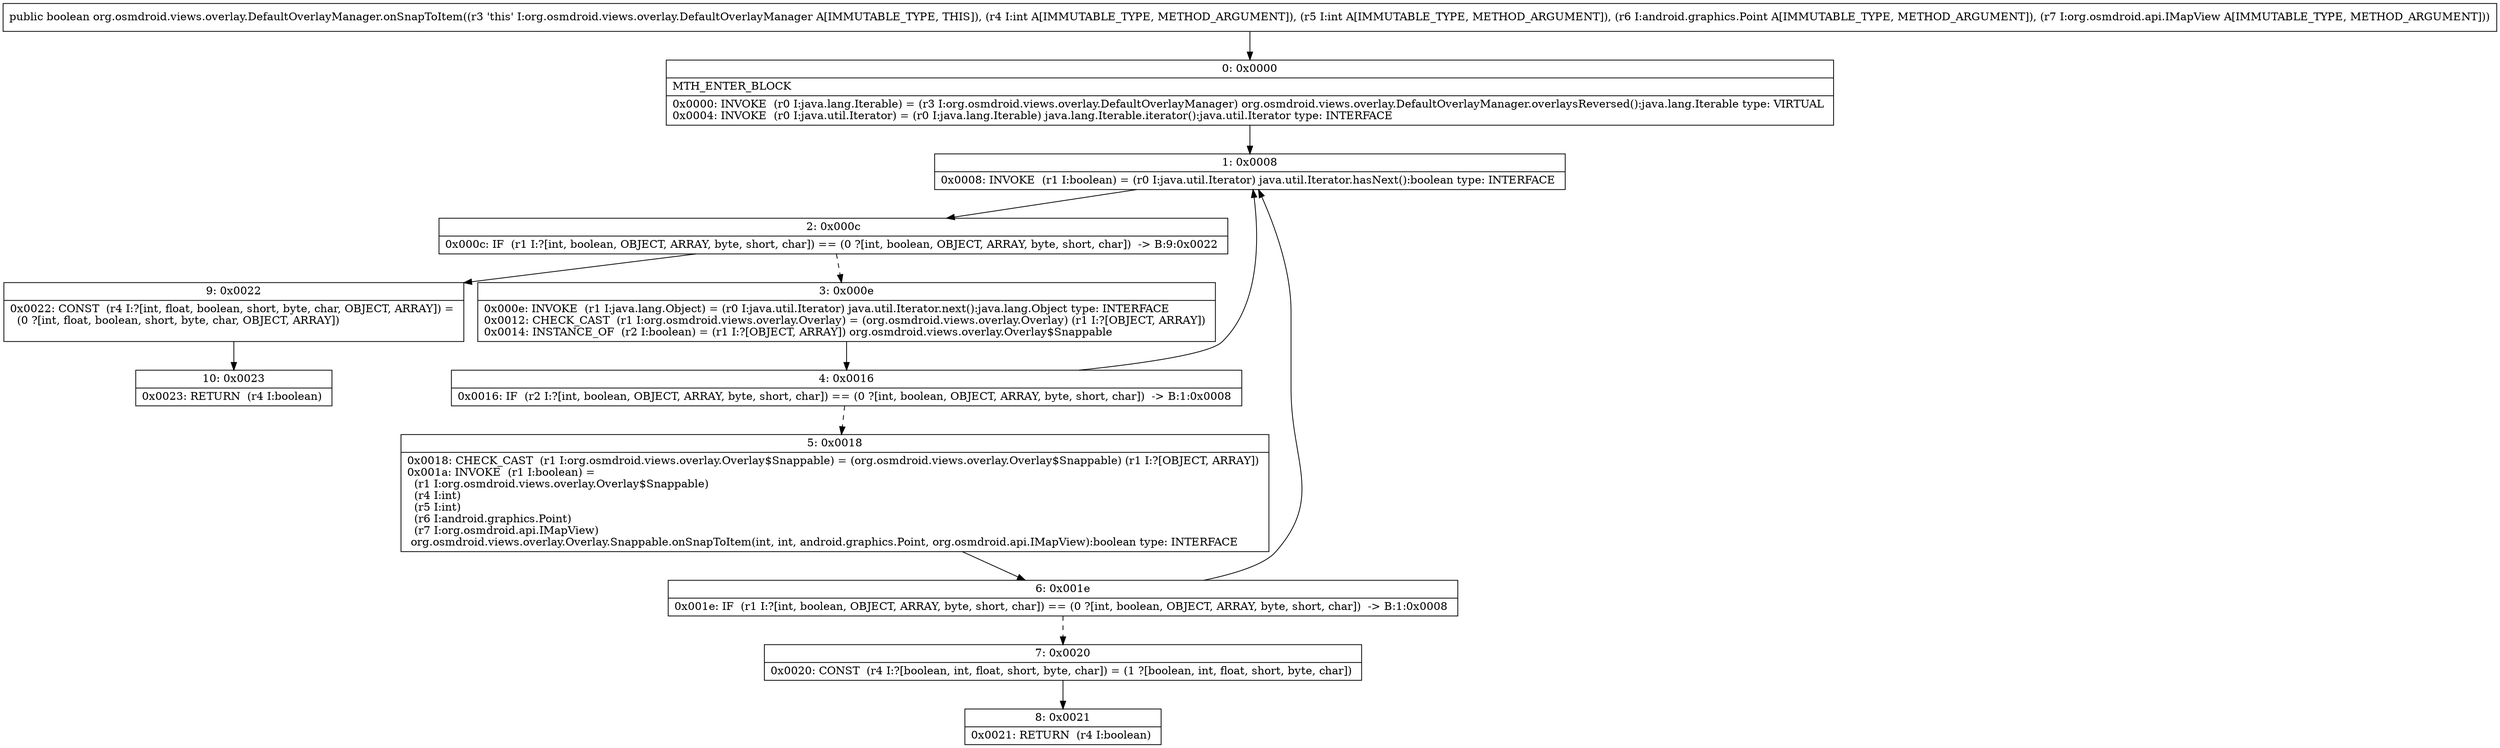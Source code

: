 digraph "CFG fororg.osmdroid.views.overlay.DefaultOverlayManager.onSnapToItem(IILandroid\/graphics\/Point;Lorg\/osmdroid\/api\/IMapView;)Z" {
Node_0 [shape=record,label="{0\:\ 0x0000|MTH_ENTER_BLOCK\l|0x0000: INVOKE  (r0 I:java.lang.Iterable) = (r3 I:org.osmdroid.views.overlay.DefaultOverlayManager) org.osmdroid.views.overlay.DefaultOverlayManager.overlaysReversed():java.lang.Iterable type: VIRTUAL \l0x0004: INVOKE  (r0 I:java.util.Iterator) = (r0 I:java.lang.Iterable) java.lang.Iterable.iterator():java.util.Iterator type: INTERFACE \l}"];
Node_1 [shape=record,label="{1\:\ 0x0008|0x0008: INVOKE  (r1 I:boolean) = (r0 I:java.util.Iterator) java.util.Iterator.hasNext():boolean type: INTERFACE \l}"];
Node_2 [shape=record,label="{2\:\ 0x000c|0x000c: IF  (r1 I:?[int, boolean, OBJECT, ARRAY, byte, short, char]) == (0 ?[int, boolean, OBJECT, ARRAY, byte, short, char])  \-\> B:9:0x0022 \l}"];
Node_3 [shape=record,label="{3\:\ 0x000e|0x000e: INVOKE  (r1 I:java.lang.Object) = (r0 I:java.util.Iterator) java.util.Iterator.next():java.lang.Object type: INTERFACE \l0x0012: CHECK_CAST  (r1 I:org.osmdroid.views.overlay.Overlay) = (org.osmdroid.views.overlay.Overlay) (r1 I:?[OBJECT, ARRAY]) \l0x0014: INSTANCE_OF  (r2 I:boolean) = (r1 I:?[OBJECT, ARRAY]) org.osmdroid.views.overlay.Overlay$Snappable \l}"];
Node_4 [shape=record,label="{4\:\ 0x0016|0x0016: IF  (r2 I:?[int, boolean, OBJECT, ARRAY, byte, short, char]) == (0 ?[int, boolean, OBJECT, ARRAY, byte, short, char])  \-\> B:1:0x0008 \l}"];
Node_5 [shape=record,label="{5\:\ 0x0018|0x0018: CHECK_CAST  (r1 I:org.osmdroid.views.overlay.Overlay$Snappable) = (org.osmdroid.views.overlay.Overlay$Snappable) (r1 I:?[OBJECT, ARRAY]) \l0x001a: INVOKE  (r1 I:boolean) = \l  (r1 I:org.osmdroid.views.overlay.Overlay$Snappable)\l  (r4 I:int)\l  (r5 I:int)\l  (r6 I:android.graphics.Point)\l  (r7 I:org.osmdroid.api.IMapView)\l org.osmdroid.views.overlay.Overlay.Snappable.onSnapToItem(int, int, android.graphics.Point, org.osmdroid.api.IMapView):boolean type: INTERFACE \l}"];
Node_6 [shape=record,label="{6\:\ 0x001e|0x001e: IF  (r1 I:?[int, boolean, OBJECT, ARRAY, byte, short, char]) == (0 ?[int, boolean, OBJECT, ARRAY, byte, short, char])  \-\> B:1:0x0008 \l}"];
Node_7 [shape=record,label="{7\:\ 0x0020|0x0020: CONST  (r4 I:?[boolean, int, float, short, byte, char]) = (1 ?[boolean, int, float, short, byte, char]) \l}"];
Node_8 [shape=record,label="{8\:\ 0x0021|0x0021: RETURN  (r4 I:boolean) \l}"];
Node_9 [shape=record,label="{9\:\ 0x0022|0x0022: CONST  (r4 I:?[int, float, boolean, short, byte, char, OBJECT, ARRAY]) = \l  (0 ?[int, float, boolean, short, byte, char, OBJECT, ARRAY])\l \l}"];
Node_10 [shape=record,label="{10\:\ 0x0023|0x0023: RETURN  (r4 I:boolean) \l}"];
MethodNode[shape=record,label="{public boolean org.osmdroid.views.overlay.DefaultOverlayManager.onSnapToItem((r3 'this' I:org.osmdroid.views.overlay.DefaultOverlayManager A[IMMUTABLE_TYPE, THIS]), (r4 I:int A[IMMUTABLE_TYPE, METHOD_ARGUMENT]), (r5 I:int A[IMMUTABLE_TYPE, METHOD_ARGUMENT]), (r6 I:android.graphics.Point A[IMMUTABLE_TYPE, METHOD_ARGUMENT]), (r7 I:org.osmdroid.api.IMapView A[IMMUTABLE_TYPE, METHOD_ARGUMENT])) }"];
MethodNode -> Node_0;
Node_0 -> Node_1;
Node_1 -> Node_2;
Node_2 -> Node_3[style=dashed];
Node_2 -> Node_9;
Node_3 -> Node_4;
Node_4 -> Node_1;
Node_4 -> Node_5[style=dashed];
Node_5 -> Node_6;
Node_6 -> Node_1;
Node_6 -> Node_7[style=dashed];
Node_7 -> Node_8;
Node_9 -> Node_10;
}


